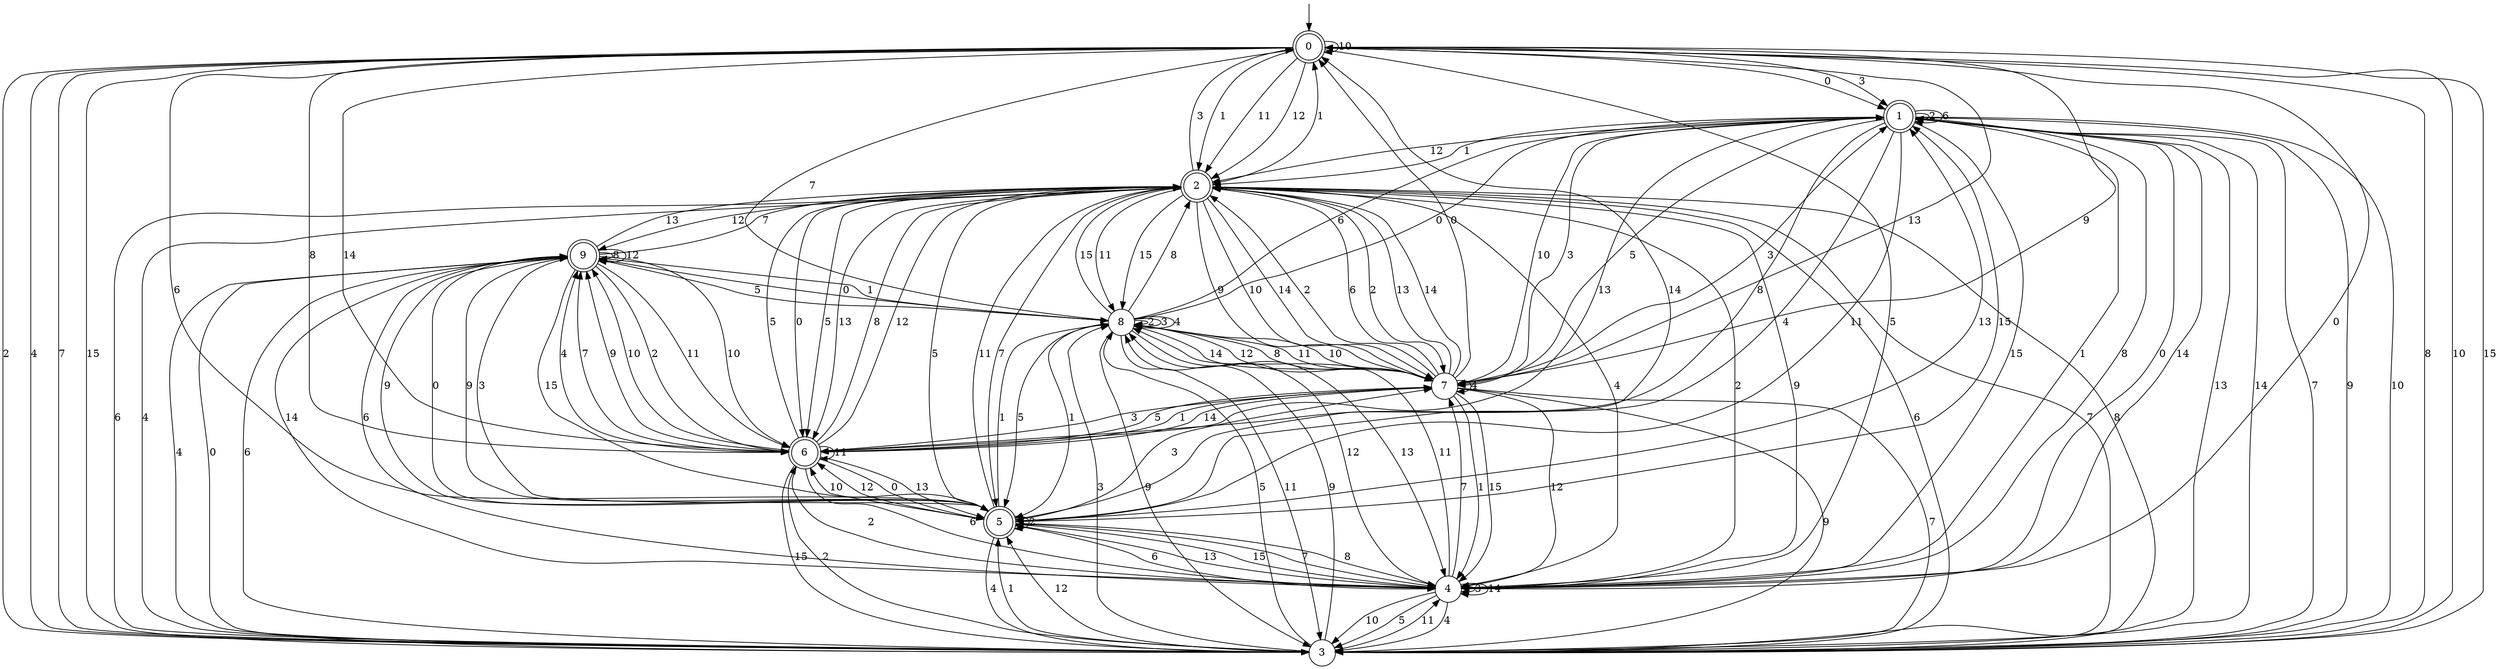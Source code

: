 digraph g {

	s0 [shape="doublecircle" label="0"];
	s1 [shape="doublecircle" label="1"];
	s2 [shape="doublecircle" label="2"];
	s3 [shape="circle" label="3"];
	s4 [shape="circle" label="4"];
	s5 [shape="doublecircle" label="5"];
	s6 [shape="doublecircle" label="6"];
	s7 [shape="circle" label="7"];
	s8 [shape="circle" label="8"];
	s9 [shape="doublecircle" label="9"];
	s0 -> s1 [label="0"];
	s0 -> s2 [label="1"];
	s0 -> s3 [label="2"];
	s0 -> s1 [label="3"];
	s0 -> s3 [label="4"];
	s0 -> s4 [label="5"];
	s0 -> s5 [label="6"];
	s0 -> s3 [label="7"];
	s0 -> s6 [label="8"];
	s0 -> s7 [label="9"];
	s0 -> s0 [label="10"];
	s0 -> s2 [label="11"];
	s0 -> s2 [label="12"];
	s0 -> s7 [label="13"];
	s0 -> s6 [label="14"];
	s0 -> s3 [label="15"];
	s1 -> s4 [label="0"];
	s1 -> s2 [label="1"];
	s1 -> s1 [label="2"];
	s1 -> s7 [label="3"];
	s1 -> s5 [label="4"];
	s1 -> s7 [label="5"];
	s1 -> s1 [label="6"];
	s1 -> s3 [label="7"];
	s1 -> s6 [label="8"];
	s1 -> s3 [label="9"];
	s1 -> s3 [label="10"];
	s1 -> s5 [label="11"];
	s1 -> s2 [label="12"];
	s1 -> s6 [label="13"];
	s1 -> s4 [label="14"];
	s1 -> s4 [label="15"];
	s2 -> s6 [label="0"];
	s2 -> s0 [label="1"];
	s2 -> s7 [label="2"];
	s2 -> s0 [label="3"];
	s2 -> s4 [label="4"];
	s2 -> s6 [label="5"];
	s2 -> s3 [label="6"];
	s2 -> s5 [label="7"];
	s2 -> s3 [label="8"];
	s2 -> s7 [label="9"];
	s2 -> s7 [label="10"];
	s2 -> s8 [label="11"];
	s2 -> s9 [label="12"];
	s2 -> s6 [label="13"];
	s2 -> s7 [label="14"];
	s2 -> s8 [label="15"];
	s3 -> s9 [label="0"];
	s3 -> s5 [label="1"];
	s3 -> s6 [label="2"];
	s3 -> s8 [label="3"];
	s3 -> s2 [label="4"];
	s3 -> s8 [label="5"];
	s3 -> s2 [label="6"];
	s3 -> s2 [label="7"];
	s3 -> s0 [label="8"];
	s3 -> s8 [label="9"];
	s3 -> s0 [label="10"];
	s3 -> s4 [label="11"];
	s3 -> s5 [label="12"];
	s3 -> s1 [label="13"];
	s3 -> s1 [label="14"];
	s3 -> s0 [label="15"];
	s4 -> s0 [label="0"];
	s4 -> s1 [label="1"];
	s4 -> s2 [label="2"];
	s4 -> s4 [label="3"];
	s4 -> s3 [label="4"];
	s4 -> s3 [label="5"];
	s4 -> s9 [label="6"];
	s4 -> s7 [label="7"];
	s4 -> s1 [label="8"];
	s4 -> s2 [label="9"];
	s4 -> s3 [label="10"];
	s4 -> s8 [label="11"];
	s4 -> s8 [label="12"];
	s4 -> s5 [label="13"];
	s4 -> s4 [label="14"];
	s4 -> s5 [label="15"];
	s5 -> s9 [label="0"];
	s5 -> s8 [label="1"];
	s5 -> s5 [label="2"];
	s5 -> s7 [label="3"];
	s5 -> s3 [label="4"];
	s5 -> s2 [label="5"];
	s5 -> s4 [label="6"];
	s5 -> s4 [label="7"];
	s5 -> s4 [label="8"];
	s5 -> s9 [label="9"];
	s5 -> s6 [label="10"];
	s5 -> s2 [label="11"];
	s5 -> s6 [label="12"];
	s5 -> s1 [label="13"];
	s5 -> s0 [label="14"];
	s5 -> s1 [label="15"];
	s6 -> s5 [label="0"];
	s6 -> s7 [label="1"];
	s6 -> s4 [label="2"];
	s6 -> s7 [label="3"];
	s6 -> s9 [label="4"];
	s6 -> s2 [label="5"];
	s6 -> s4 [label="6"];
	s6 -> s9 [label="7"];
	s6 -> s2 [label="8"];
	s6 -> s9 [label="9"];
	s6 -> s9 [label="10"];
	s6 -> s6 [label="11"];
	s6 -> s2 [label="12"];
	s6 -> s5 [label="13"];
	s6 -> s7 [label="14"];
	s6 -> s3 [label="15"];
	s7 -> s0 [label="0"];
	s7 -> s4 [label="1"];
	s7 -> s2 [label="2"];
	s7 -> s1 [label="3"];
	s7 -> s7 [label="4"];
	s7 -> s6 [label="5"];
	s7 -> s2 [label="6"];
	s7 -> s3 [label="7"];
	s7 -> s8 [label="8"];
	s7 -> s3 [label="9"];
	s7 -> s1 [label="10"];
	s7 -> s8 [label="11"];
	s7 -> s4 [label="12"];
	s7 -> s2 [label="13"];
	s7 -> s2 [label="14"];
	s7 -> s4 [label="15"];
	s8 -> s1 [label="0"];
	s8 -> s5 [label="1"];
	s8 -> s8 [label="2"];
	s8 -> s8 [label="3"];
	s8 -> s8 [label="4"];
	s8 -> s5 [label="5"];
	s8 -> s1 [label="6"];
	s8 -> s0 [label="7"];
	s8 -> s2 [label="8"];
	s8 -> s3 [label="9"];
	s8 -> s7 [label="10"];
	s8 -> s3 [label="11"];
	s8 -> s7 [label="12"];
	s8 -> s4 [label="13"];
	s8 -> s7 [label="14"];
	s8 -> s2 [label="15"];
	s9 -> s8 [label="0"];
	s9 -> s8 [label="1"];
	s9 -> s6 [label="2"];
	s9 -> s5 [label="3"];
	s9 -> s3 [label="4"];
	s9 -> s8 [label="5"];
	s9 -> s3 [label="6"];
	s9 -> s2 [label="7"];
	s9 -> s9 [label="8"];
	s9 -> s5 [label="9"];
	s9 -> s6 [label="10"];
	s9 -> s6 [label="11"];
	s9 -> s9 [label="12"];
	s9 -> s2 [label="13"];
	s9 -> s4 [label="14"];
	s9 -> s5 [label="15"];

__start0 [label="" shape="none" width="0" height="0"];
__start0 -> s0;

}
